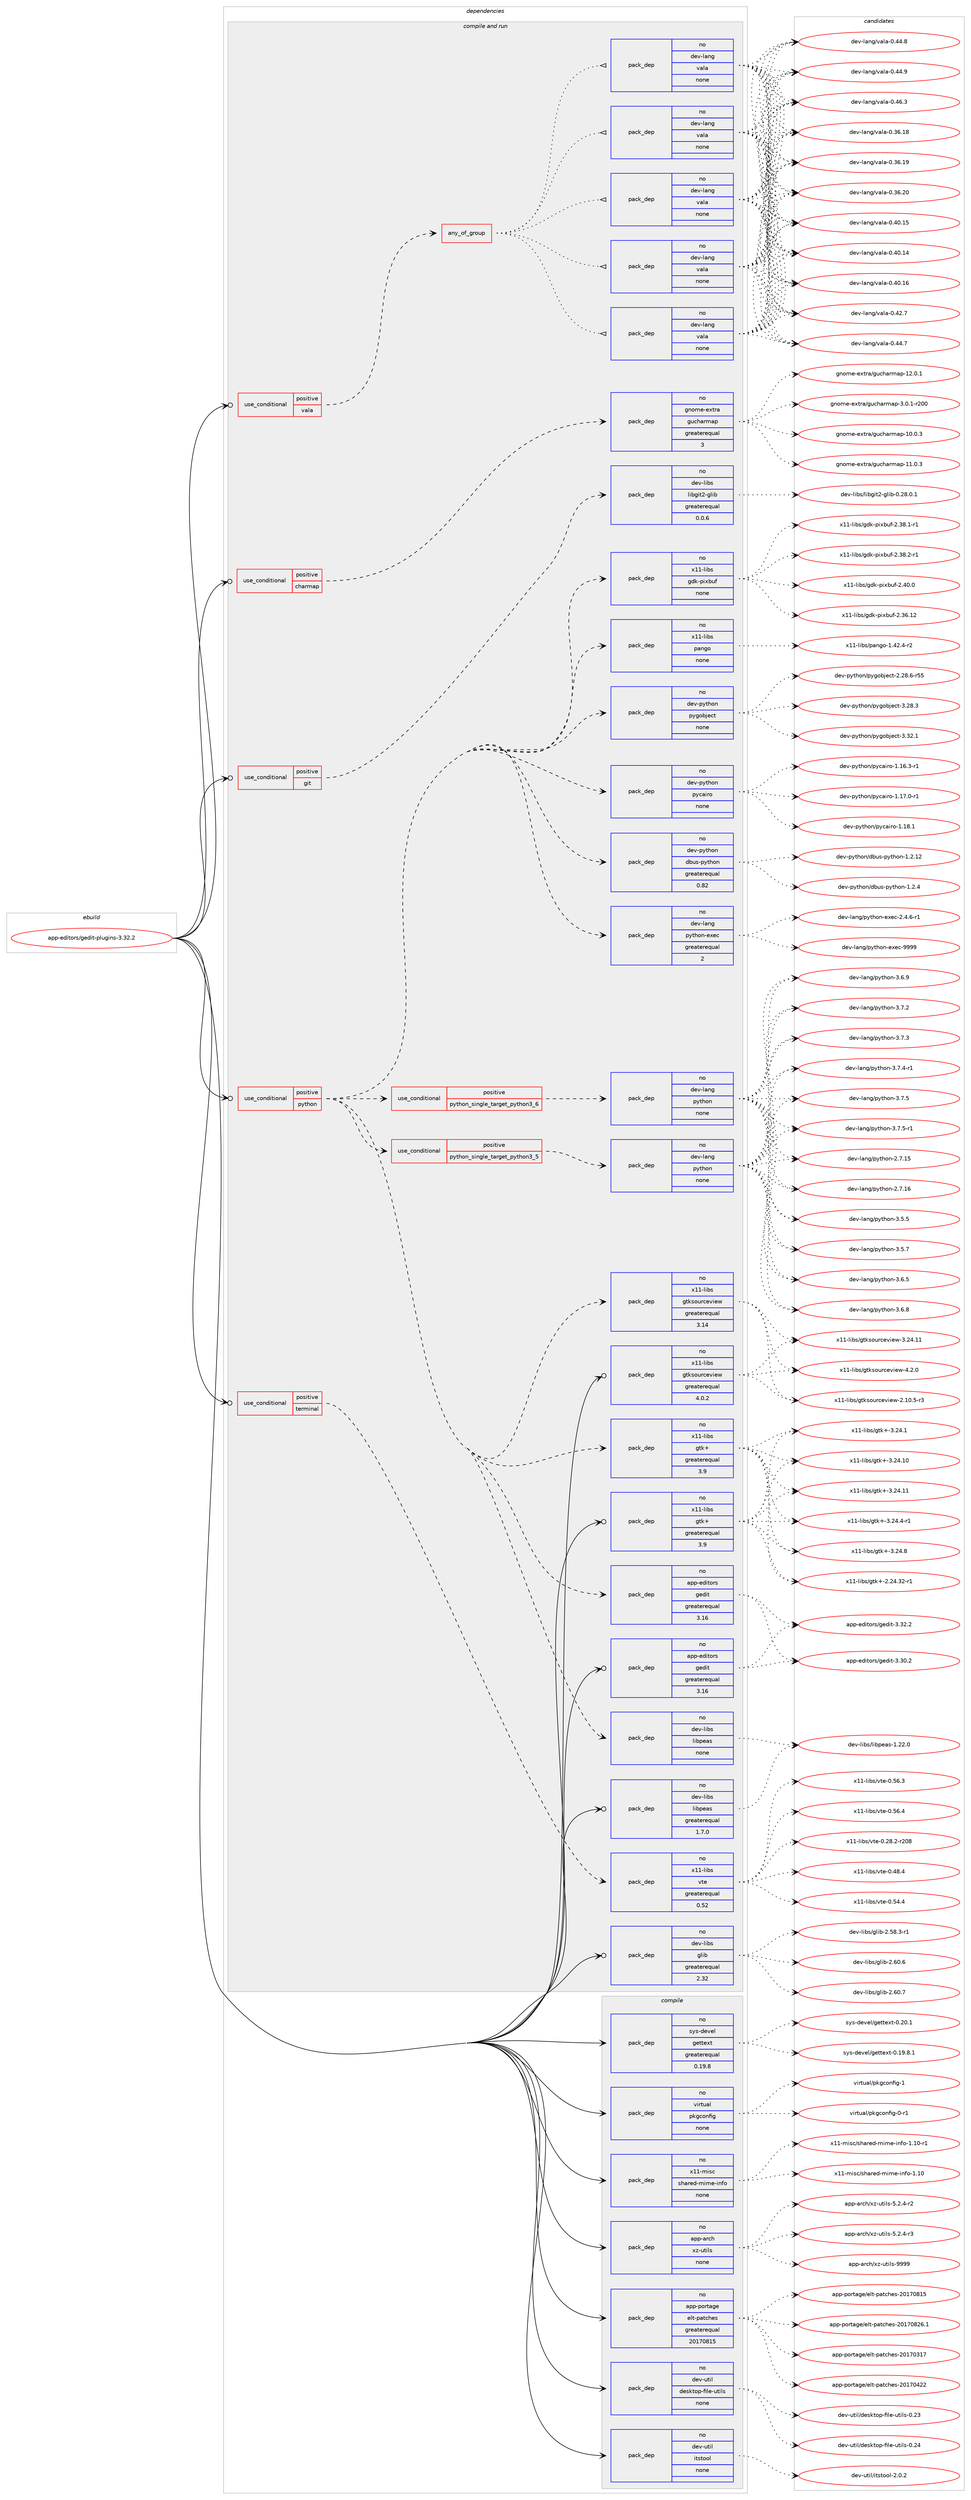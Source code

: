 digraph prolog {

# *************
# Graph options
# *************

newrank=true;
concentrate=true;
compound=true;
graph [rankdir=LR,fontname=Helvetica,fontsize=10,ranksep=1.5];#, ranksep=2.5, nodesep=0.2];
edge  [arrowhead=vee];
node  [fontname=Helvetica,fontsize=10];

# **********
# The ebuild
# **********

subgraph cluster_leftcol {
color=gray;
rank=same;
label=<<i>ebuild</i>>;
id [label="app-editors/gedit-plugins-3.32.2", color=red, width=4, href="../app-editors/gedit-plugins-3.32.2.svg"];
}

# ****************
# The dependencies
# ****************

subgraph cluster_midcol {
color=gray;
label=<<i>dependencies</i>>;
subgraph cluster_compile {
fillcolor="#eeeeee";
style=filled;
label=<<i>compile</i>>;
subgraph pack357527 {
dependency480887 [label=<<TABLE BORDER="0" CELLBORDER="1" CELLSPACING="0" CELLPADDING="4" WIDTH="220"><TR><TD ROWSPAN="6" CELLPADDING="30">pack_dep</TD></TR><TR><TD WIDTH="110">no</TD></TR><TR><TD>app-arch</TD></TR><TR><TD>xz-utils</TD></TR><TR><TD>none</TD></TR><TR><TD></TD></TR></TABLE>>, shape=none, color=blue];
}
id:e -> dependency480887:w [weight=20,style="solid",arrowhead="vee"];
subgraph pack357528 {
dependency480888 [label=<<TABLE BORDER="0" CELLBORDER="1" CELLSPACING="0" CELLPADDING="4" WIDTH="220"><TR><TD ROWSPAN="6" CELLPADDING="30">pack_dep</TD></TR><TR><TD WIDTH="110">no</TD></TR><TR><TD>app-portage</TD></TR><TR><TD>elt-patches</TD></TR><TR><TD>greaterequal</TD></TR><TR><TD>20170815</TD></TR></TABLE>>, shape=none, color=blue];
}
id:e -> dependency480888:w [weight=20,style="solid",arrowhead="vee"];
subgraph pack357529 {
dependency480889 [label=<<TABLE BORDER="0" CELLBORDER="1" CELLSPACING="0" CELLPADDING="4" WIDTH="220"><TR><TD ROWSPAN="6" CELLPADDING="30">pack_dep</TD></TR><TR><TD WIDTH="110">no</TD></TR><TR><TD>dev-util</TD></TR><TR><TD>desktop-file-utils</TD></TR><TR><TD>none</TD></TR><TR><TD></TD></TR></TABLE>>, shape=none, color=blue];
}
id:e -> dependency480889:w [weight=20,style="solid",arrowhead="vee"];
subgraph pack357530 {
dependency480890 [label=<<TABLE BORDER="0" CELLBORDER="1" CELLSPACING="0" CELLPADDING="4" WIDTH="220"><TR><TD ROWSPAN="6" CELLPADDING="30">pack_dep</TD></TR><TR><TD WIDTH="110">no</TD></TR><TR><TD>dev-util</TD></TR><TR><TD>itstool</TD></TR><TR><TD>none</TD></TR><TR><TD></TD></TR></TABLE>>, shape=none, color=blue];
}
id:e -> dependency480890:w [weight=20,style="solid",arrowhead="vee"];
subgraph pack357531 {
dependency480891 [label=<<TABLE BORDER="0" CELLBORDER="1" CELLSPACING="0" CELLPADDING="4" WIDTH="220"><TR><TD ROWSPAN="6" CELLPADDING="30">pack_dep</TD></TR><TR><TD WIDTH="110">no</TD></TR><TR><TD>sys-devel</TD></TR><TR><TD>gettext</TD></TR><TR><TD>greaterequal</TD></TR><TR><TD>0.19.8</TD></TR></TABLE>>, shape=none, color=blue];
}
id:e -> dependency480891:w [weight=20,style="solid",arrowhead="vee"];
subgraph pack357532 {
dependency480892 [label=<<TABLE BORDER="0" CELLBORDER="1" CELLSPACING="0" CELLPADDING="4" WIDTH="220"><TR><TD ROWSPAN="6" CELLPADDING="30">pack_dep</TD></TR><TR><TD WIDTH="110">no</TD></TR><TR><TD>virtual</TD></TR><TR><TD>pkgconfig</TD></TR><TR><TD>none</TD></TR><TR><TD></TD></TR></TABLE>>, shape=none, color=blue];
}
id:e -> dependency480892:w [weight=20,style="solid",arrowhead="vee"];
subgraph pack357533 {
dependency480893 [label=<<TABLE BORDER="0" CELLBORDER="1" CELLSPACING="0" CELLPADDING="4" WIDTH="220"><TR><TD ROWSPAN="6" CELLPADDING="30">pack_dep</TD></TR><TR><TD WIDTH="110">no</TD></TR><TR><TD>x11-misc</TD></TR><TR><TD>shared-mime-info</TD></TR><TR><TD>none</TD></TR><TR><TD></TD></TR></TABLE>>, shape=none, color=blue];
}
id:e -> dependency480893:w [weight=20,style="solid",arrowhead="vee"];
}
subgraph cluster_compileandrun {
fillcolor="#eeeeee";
style=filled;
label=<<i>compile and run</i>>;
subgraph cond114609 {
dependency480894 [label=<<TABLE BORDER="0" CELLBORDER="1" CELLSPACING="0" CELLPADDING="4"><TR><TD ROWSPAN="3" CELLPADDING="10">use_conditional</TD></TR><TR><TD>positive</TD></TR><TR><TD>charmap</TD></TR></TABLE>>, shape=none, color=red];
subgraph pack357534 {
dependency480895 [label=<<TABLE BORDER="0" CELLBORDER="1" CELLSPACING="0" CELLPADDING="4" WIDTH="220"><TR><TD ROWSPAN="6" CELLPADDING="30">pack_dep</TD></TR><TR><TD WIDTH="110">no</TD></TR><TR><TD>gnome-extra</TD></TR><TR><TD>gucharmap</TD></TR><TR><TD>greaterequal</TD></TR><TR><TD>3</TD></TR></TABLE>>, shape=none, color=blue];
}
dependency480894:e -> dependency480895:w [weight=20,style="dashed",arrowhead="vee"];
}
id:e -> dependency480894:w [weight=20,style="solid",arrowhead="odotvee"];
subgraph cond114610 {
dependency480896 [label=<<TABLE BORDER="0" CELLBORDER="1" CELLSPACING="0" CELLPADDING="4"><TR><TD ROWSPAN="3" CELLPADDING="10">use_conditional</TD></TR><TR><TD>positive</TD></TR><TR><TD>git</TD></TR></TABLE>>, shape=none, color=red];
subgraph pack357535 {
dependency480897 [label=<<TABLE BORDER="0" CELLBORDER="1" CELLSPACING="0" CELLPADDING="4" WIDTH="220"><TR><TD ROWSPAN="6" CELLPADDING="30">pack_dep</TD></TR><TR><TD WIDTH="110">no</TD></TR><TR><TD>dev-libs</TD></TR><TR><TD>libgit2-glib</TD></TR><TR><TD>greaterequal</TD></TR><TR><TD>0.0.6</TD></TR></TABLE>>, shape=none, color=blue];
}
dependency480896:e -> dependency480897:w [weight=20,style="dashed",arrowhead="vee"];
}
id:e -> dependency480896:w [weight=20,style="solid",arrowhead="odotvee"];
subgraph cond114611 {
dependency480898 [label=<<TABLE BORDER="0" CELLBORDER="1" CELLSPACING="0" CELLPADDING="4"><TR><TD ROWSPAN="3" CELLPADDING="10">use_conditional</TD></TR><TR><TD>positive</TD></TR><TR><TD>python</TD></TR></TABLE>>, shape=none, color=red];
subgraph cond114612 {
dependency480899 [label=<<TABLE BORDER="0" CELLBORDER="1" CELLSPACING="0" CELLPADDING="4"><TR><TD ROWSPAN="3" CELLPADDING="10">use_conditional</TD></TR><TR><TD>positive</TD></TR><TR><TD>python_single_target_python3_5</TD></TR></TABLE>>, shape=none, color=red];
subgraph pack357536 {
dependency480900 [label=<<TABLE BORDER="0" CELLBORDER="1" CELLSPACING="0" CELLPADDING="4" WIDTH="220"><TR><TD ROWSPAN="6" CELLPADDING="30">pack_dep</TD></TR><TR><TD WIDTH="110">no</TD></TR><TR><TD>dev-lang</TD></TR><TR><TD>python</TD></TR><TR><TD>none</TD></TR><TR><TD></TD></TR></TABLE>>, shape=none, color=blue];
}
dependency480899:e -> dependency480900:w [weight=20,style="dashed",arrowhead="vee"];
}
dependency480898:e -> dependency480899:w [weight=20,style="dashed",arrowhead="vee"];
subgraph cond114613 {
dependency480901 [label=<<TABLE BORDER="0" CELLBORDER="1" CELLSPACING="0" CELLPADDING="4"><TR><TD ROWSPAN="3" CELLPADDING="10">use_conditional</TD></TR><TR><TD>positive</TD></TR><TR><TD>python_single_target_python3_6</TD></TR></TABLE>>, shape=none, color=red];
subgraph pack357537 {
dependency480902 [label=<<TABLE BORDER="0" CELLBORDER="1" CELLSPACING="0" CELLPADDING="4" WIDTH="220"><TR><TD ROWSPAN="6" CELLPADDING="30">pack_dep</TD></TR><TR><TD WIDTH="110">no</TD></TR><TR><TD>dev-lang</TD></TR><TR><TD>python</TD></TR><TR><TD>none</TD></TR><TR><TD></TD></TR></TABLE>>, shape=none, color=blue];
}
dependency480901:e -> dependency480902:w [weight=20,style="dashed",arrowhead="vee"];
}
dependency480898:e -> dependency480901:w [weight=20,style="dashed",arrowhead="vee"];
subgraph pack357538 {
dependency480903 [label=<<TABLE BORDER="0" CELLBORDER="1" CELLSPACING="0" CELLPADDING="4" WIDTH="220"><TR><TD ROWSPAN="6" CELLPADDING="30">pack_dep</TD></TR><TR><TD WIDTH="110">no</TD></TR><TR><TD>dev-lang</TD></TR><TR><TD>python-exec</TD></TR><TR><TD>greaterequal</TD></TR><TR><TD>2</TD></TR></TABLE>>, shape=none, color=blue];
}
dependency480898:e -> dependency480903:w [weight=20,style="dashed",arrowhead="vee"];
subgraph pack357539 {
dependency480904 [label=<<TABLE BORDER="0" CELLBORDER="1" CELLSPACING="0" CELLPADDING="4" WIDTH="220"><TR><TD ROWSPAN="6" CELLPADDING="30">pack_dep</TD></TR><TR><TD WIDTH="110">no</TD></TR><TR><TD>app-editors</TD></TR><TR><TD>gedit</TD></TR><TR><TD>greaterequal</TD></TR><TR><TD>3.16</TD></TR></TABLE>>, shape=none, color=blue];
}
dependency480898:e -> dependency480904:w [weight=20,style="dashed",arrowhead="vee"];
subgraph pack357540 {
dependency480905 [label=<<TABLE BORDER="0" CELLBORDER="1" CELLSPACING="0" CELLPADDING="4" WIDTH="220"><TR><TD ROWSPAN="6" CELLPADDING="30">pack_dep</TD></TR><TR><TD WIDTH="110">no</TD></TR><TR><TD>dev-libs</TD></TR><TR><TD>libpeas</TD></TR><TR><TD>none</TD></TR><TR><TD></TD></TR></TABLE>>, shape=none, color=blue];
}
dependency480898:e -> dependency480905:w [weight=20,style="dashed",arrowhead="vee"];
subgraph pack357541 {
dependency480906 [label=<<TABLE BORDER="0" CELLBORDER="1" CELLSPACING="0" CELLPADDING="4" WIDTH="220"><TR><TD ROWSPAN="6" CELLPADDING="30">pack_dep</TD></TR><TR><TD WIDTH="110">no</TD></TR><TR><TD>dev-python</TD></TR><TR><TD>dbus-python</TD></TR><TR><TD>greaterequal</TD></TR><TR><TD>0.82</TD></TR></TABLE>>, shape=none, color=blue];
}
dependency480898:e -> dependency480906:w [weight=20,style="dashed",arrowhead="vee"];
subgraph pack357542 {
dependency480907 [label=<<TABLE BORDER="0" CELLBORDER="1" CELLSPACING="0" CELLPADDING="4" WIDTH="220"><TR><TD ROWSPAN="6" CELLPADDING="30">pack_dep</TD></TR><TR><TD WIDTH="110">no</TD></TR><TR><TD>dev-python</TD></TR><TR><TD>pycairo</TD></TR><TR><TD>none</TD></TR><TR><TD></TD></TR></TABLE>>, shape=none, color=blue];
}
dependency480898:e -> dependency480907:w [weight=20,style="dashed",arrowhead="vee"];
subgraph pack357543 {
dependency480908 [label=<<TABLE BORDER="0" CELLBORDER="1" CELLSPACING="0" CELLPADDING="4" WIDTH="220"><TR><TD ROWSPAN="6" CELLPADDING="30">pack_dep</TD></TR><TR><TD WIDTH="110">no</TD></TR><TR><TD>dev-python</TD></TR><TR><TD>pygobject</TD></TR><TR><TD>none</TD></TR><TR><TD></TD></TR></TABLE>>, shape=none, color=blue];
}
dependency480898:e -> dependency480908:w [weight=20,style="dashed",arrowhead="vee"];
subgraph pack357544 {
dependency480909 [label=<<TABLE BORDER="0" CELLBORDER="1" CELLSPACING="0" CELLPADDING="4" WIDTH="220"><TR><TD ROWSPAN="6" CELLPADDING="30">pack_dep</TD></TR><TR><TD WIDTH="110">no</TD></TR><TR><TD>x11-libs</TD></TR><TR><TD>gtk+</TD></TR><TR><TD>greaterequal</TD></TR><TR><TD>3.9</TD></TR></TABLE>>, shape=none, color=blue];
}
dependency480898:e -> dependency480909:w [weight=20,style="dashed",arrowhead="vee"];
subgraph pack357545 {
dependency480910 [label=<<TABLE BORDER="0" CELLBORDER="1" CELLSPACING="0" CELLPADDING="4" WIDTH="220"><TR><TD ROWSPAN="6" CELLPADDING="30">pack_dep</TD></TR><TR><TD WIDTH="110">no</TD></TR><TR><TD>x11-libs</TD></TR><TR><TD>gtksourceview</TD></TR><TR><TD>greaterequal</TD></TR><TR><TD>3.14</TD></TR></TABLE>>, shape=none, color=blue];
}
dependency480898:e -> dependency480910:w [weight=20,style="dashed",arrowhead="vee"];
subgraph pack357546 {
dependency480911 [label=<<TABLE BORDER="0" CELLBORDER="1" CELLSPACING="0" CELLPADDING="4" WIDTH="220"><TR><TD ROWSPAN="6" CELLPADDING="30">pack_dep</TD></TR><TR><TD WIDTH="110">no</TD></TR><TR><TD>x11-libs</TD></TR><TR><TD>pango</TD></TR><TR><TD>none</TD></TR><TR><TD></TD></TR></TABLE>>, shape=none, color=blue];
}
dependency480898:e -> dependency480911:w [weight=20,style="dashed",arrowhead="vee"];
subgraph pack357547 {
dependency480912 [label=<<TABLE BORDER="0" CELLBORDER="1" CELLSPACING="0" CELLPADDING="4" WIDTH="220"><TR><TD ROWSPAN="6" CELLPADDING="30">pack_dep</TD></TR><TR><TD WIDTH="110">no</TD></TR><TR><TD>x11-libs</TD></TR><TR><TD>gdk-pixbuf</TD></TR><TR><TD>none</TD></TR><TR><TD></TD></TR></TABLE>>, shape=none, color=blue];
}
dependency480898:e -> dependency480912:w [weight=20,style="dashed",arrowhead="vee"];
}
id:e -> dependency480898:w [weight=20,style="solid",arrowhead="odotvee"];
subgraph cond114614 {
dependency480913 [label=<<TABLE BORDER="0" CELLBORDER="1" CELLSPACING="0" CELLPADDING="4"><TR><TD ROWSPAN="3" CELLPADDING="10">use_conditional</TD></TR><TR><TD>positive</TD></TR><TR><TD>terminal</TD></TR></TABLE>>, shape=none, color=red];
subgraph pack357548 {
dependency480914 [label=<<TABLE BORDER="0" CELLBORDER="1" CELLSPACING="0" CELLPADDING="4" WIDTH="220"><TR><TD ROWSPAN="6" CELLPADDING="30">pack_dep</TD></TR><TR><TD WIDTH="110">no</TD></TR><TR><TD>x11-libs</TD></TR><TR><TD>vte</TD></TR><TR><TD>greaterequal</TD></TR><TR><TD>0.52</TD></TR></TABLE>>, shape=none, color=blue];
}
dependency480913:e -> dependency480914:w [weight=20,style="dashed",arrowhead="vee"];
}
id:e -> dependency480913:w [weight=20,style="solid",arrowhead="odotvee"];
subgraph cond114615 {
dependency480915 [label=<<TABLE BORDER="0" CELLBORDER="1" CELLSPACING="0" CELLPADDING="4"><TR><TD ROWSPAN="3" CELLPADDING="10">use_conditional</TD></TR><TR><TD>positive</TD></TR><TR><TD>vala</TD></TR></TABLE>>, shape=none, color=red];
subgraph any8445 {
dependency480916 [label=<<TABLE BORDER="0" CELLBORDER="1" CELLSPACING="0" CELLPADDING="4"><TR><TD CELLPADDING="10">any_of_group</TD></TR></TABLE>>, shape=none, color=red];subgraph pack357549 {
dependency480917 [label=<<TABLE BORDER="0" CELLBORDER="1" CELLSPACING="0" CELLPADDING="4" WIDTH="220"><TR><TD ROWSPAN="6" CELLPADDING="30">pack_dep</TD></TR><TR><TD WIDTH="110">no</TD></TR><TR><TD>dev-lang</TD></TR><TR><TD>vala</TD></TR><TR><TD>none</TD></TR><TR><TD></TD></TR></TABLE>>, shape=none, color=blue];
}
dependency480916:e -> dependency480917:w [weight=20,style="dotted",arrowhead="oinv"];
subgraph pack357550 {
dependency480918 [label=<<TABLE BORDER="0" CELLBORDER="1" CELLSPACING="0" CELLPADDING="4" WIDTH="220"><TR><TD ROWSPAN="6" CELLPADDING="30">pack_dep</TD></TR><TR><TD WIDTH="110">no</TD></TR><TR><TD>dev-lang</TD></TR><TR><TD>vala</TD></TR><TR><TD>none</TD></TR><TR><TD></TD></TR></TABLE>>, shape=none, color=blue];
}
dependency480916:e -> dependency480918:w [weight=20,style="dotted",arrowhead="oinv"];
subgraph pack357551 {
dependency480919 [label=<<TABLE BORDER="0" CELLBORDER="1" CELLSPACING="0" CELLPADDING="4" WIDTH="220"><TR><TD ROWSPAN="6" CELLPADDING="30">pack_dep</TD></TR><TR><TD WIDTH="110">no</TD></TR><TR><TD>dev-lang</TD></TR><TR><TD>vala</TD></TR><TR><TD>none</TD></TR><TR><TD></TD></TR></TABLE>>, shape=none, color=blue];
}
dependency480916:e -> dependency480919:w [weight=20,style="dotted",arrowhead="oinv"];
subgraph pack357552 {
dependency480920 [label=<<TABLE BORDER="0" CELLBORDER="1" CELLSPACING="0" CELLPADDING="4" WIDTH="220"><TR><TD ROWSPAN="6" CELLPADDING="30">pack_dep</TD></TR><TR><TD WIDTH="110">no</TD></TR><TR><TD>dev-lang</TD></TR><TR><TD>vala</TD></TR><TR><TD>none</TD></TR><TR><TD></TD></TR></TABLE>>, shape=none, color=blue];
}
dependency480916:e -> dependency480920:w [weight=20,style="dotted",arrowhead="oinv"];
subgraph pack357553 {
dependency480921 [label=<<TABLE BORDER="0" CELLBORDER="1" CELLSPACING="0" CELLPADDING="4" WIDTH="220"><TR><TD ROWSPAN="6" CELLPADDING="30">pack_dep</TD></TR><TR><TD WIDTH="110">no</TD></TR><TR><TD>dev-lang</TD></TR><TR><TD>vala</TD></TR><TR><TD>none</TD></TR><TR><TD></TD></TR></TABLE>>, shape=none, color=blue];
}
dependency480916:e -> dependency480921:w [weight=20,style="dotted",arrowhead="oinv"];
}
dependency480915:e -> dependency480916:w [weight=20,style="dashed",arrowhead="vee"];
}
id:e -> dependency480915:w [weight=20,style="solid",arrowhead="odotvee"];
subgraph pack357554 {
dependency480922 [label=<<TABLE BORDER="0" CELLBORDER="1" CELLSPACING="0" CELLPADDING="4" WIDTH="220"><TR><TD ROWSPAN="6" CELLPADDING="30">pack_dep</TD></TR><TR><TD WIDTH="110">no</TD></TR><TR><TD>app-editors</TD></TR><TR><TD>gedit</TD></TR><TR><TD>greaterequal</TD></TR><TR><TD>3.16</TD></TR></TABLE>>, shape=none, color=blue];
}
id:e -> dependency480922:w [weight=20,style="solid",arrowhead="odotvee"];
subgraph pack357555 {
dependency480923 [label=<<TABLE BORDER="0" CELLBORDER="1" CELLSPACING="0" CELLPADDING="4" WIDTH="220"><TR><TD ROWSPAN="6" CELLPADDING="30">pack_dep</TD></TR><TR><TD WIDTH="110">no</TD></TR><TR><TD>dev-libs</TD></TR><TR><TD>glib</TD></TR><TR><TD>greaterequal</TD></TR><TR><TD>2.32</TD></TR></TABLE>>, shape=none, color=blue];
}
id:e -> dependency480923:w [weight=20,style="solid",arrowhead="odotvee"];
subgraph pack357556 {
dependency480924 [label=<<TABLE BORDER="0" CELLBORDER="1" CELLSPACING="0" CELLPADDING="4" WIDTH="220"><TR><TD ROWSPAN="6" CELLPADDING="30">pack_dep</TD></TR><TR><TD WIDTH="110">no</TD></TR><TR><TD>dev-libs</TD></TR><TR><TD>libpeas</TD></TR><TR><TD>greaterequal</TD></TR><TR><TD>1.7.0</TD></TR></TABLE>>, shape=none, color=blue];
}
id:e -> dependency480924:w [weight=20,style="solid",arrowhead="odotvee"];
subgraph pack357557 {
dependency480925 [label=<<TABLE BORDER="0" CELLBORDER="1" CELLSPACING="0" CELLPADDING="4" WIDTH="220"><TR><TD ROWSPAN="6" CELLPADDING="30">pack_dep</TD></TR><TR><TD WIDTH="110">no</TD></TR><TR><TD>x11-libs</TD></TR><TR><TD>gtk+</TD></TR><TR><TD>greaterequal</TD></TR><TR><TD>3.9</TD></TR></TABLE>>, shape=none, color=blue];
}
id:e -> dependency480925:w [weight=20,style="solid",arrowhead="odotvee"];
subgraph pack357558 {
dependency480926 [label=<<TABLE BORDER="0" CELLBORDER="1" CELLSPACING="0" CELLPADDING="4" WIDTH="220"><TR><TD ROWSPAN="6" CELLPADDING="30">pack_dep</TD></TR><TR><TD WIDTH="110">no</TD></TR><TR><TD>x11-libs</TD></TR><TR><TD>gtksourceview</TD></TR><TR><TD>greaterequal</TD></TR><TR><TD>4.0.2</TD></TR></TABLE>>, shape=none, color=blue];
}
id:e -> dependency480926:w [weight=20,style="solid",arrowhead="odotvee"];
}
subgraph cluster_run {
fillcolor="#eeeeee";
style=filled;
label=<<i>run</i>>;
}
}

# **************
# The candidates
# **************

subgraph cluster_choices {
rank=same;
color=gray;
label=<<i>candidates</i>>;

subgraph choice357527 {
color=black;
nodesep=1;
choice9711211245971149910447120122451171161051081154553465046524511450 [label="app-arch/xz-utils-5.2.4-r2", color=red, width=4,href="../app-arch/xz-utils-5.2.4-r2.svg"];
choice9711211245971149910447120122451171161051081154553465046524511451 [label="app-arch/xz-utils-5.2.4-r3", color=red, width=4,href="../app-arch/xz-utils-5.2.4-r3.svg"];
choice9711211245971149910447120122451171161051081154557575757 [label="app-arch/xz-utils-9999", color=red, width=4,href="../app-arch/xz-utils-9999.svg"];
dependency480887:e -> choice9711211245971149910447120122451171161051081154553465046524511450:w [style=dotted,weight="100"];
dependency480887:e -> choice9711211245971149910447120122451171161051081154553465046524511451:w [style=dotted,weight="100"];
dependency480887:e -> choice9711211245971149910447120122451171161051081154557575757:w [style=dotted,weight="100"];
}
subgraph choice357528 {
color=black;
nodesep=1;
choice97112112451121111141169710310147101108116451129711699104101115455048495548514955 [label="app-portage/elt-patches-20170317", color=red, width=4,href="../app-portage/elt-patches-20170317.svg"];
choice97112112451121111141169710310147101108116451129711699104101115455048495548525050 [label="app-portage/elt-patches-20170422", color=red, width=4,href="../app-portage/elt-patches-20170422.svg"];
choice97112112451121111141169710310147101108116451129711699104101115455048495548564953 [label="app-portage/elt-patches-20170815", color=red, width=4,href="../app-portage/elt-patches-20170815.svg"];
choice971121124511211111411697103101471011081164511297116991041011154550484955485650544649 [label="app-portage/elt-patches-20170826.1", color=red, width=4,href="../app-portage/elt-patches-20170826.1.svg"];
dependency480888:e -> choice97112112451121111141169710310147101108116451129711699104101115455048495548514955:w [style=dotted,weight="100"];
dependency480888:e -> choice97112112451121111141169710310147101108116451129711699104101115455048495548525050:w [style=dotted,weight="100"];
dependency480888:e -> choice97112112451121111141169710310147101108116451129711699104101115455048495548564953:w [style=dotted,weight="100"];
dependency480888:e -> choice971121124511211111411697103101471011081164511297116991041011154550484955485650544649:w [style=dotted,weight="100"];
}
subgraph choice357529 {
color=black;
nodesep=1;
choice100101118451171161051084710010111510711611111245102105108101451171161051081154548465051 [label="dev-util/desktop-file-utils-0.23", color=red, width=4,href="../dev-util/desktop-file-utils-0.23.svg"];
choice100101118451171161051084710010111510711611111245102105108101451171161051081154548465052 [label="dev-util/desktop-file-utils-0.24", color=red, width=4,href="../dev-util/desktop-file-utils-0.24.svg"];
dependency480889:e -> choice100101118451171161051084710010111510711611111245102105108101451171161051081154548465051:w [style=dotted,weight="100"];
dependency480889:e -> choice100101118451171161051084710010111510711611111245102105108101451171161051081154548465052:w [style=dotted,weight="100"];
}
subgraph choice357530 {
color=black;
nodesep=1;
choice1001011184511711610510847105116115116111111108455046484650 [label="dev-util/itstool-2.0.2", color=red, width=4,href="../dev-util/itstool-2.0.2.svg"];
dependency480890:e -> choice1001011184511711610510847105116115116111111108455046484650:w [style=dotted,weight="100"];
}
subgraph choice357531 {
color=black;
nodesep=1;
choice1151211154510010111810110847103101116116101120116454846495746564649 [label="sys-devel/gettext-0.19.8.1", color=red, width=4,href="../sys-devel/gettext-0.19.8.1.svg"];
choice115121115451001011181011084710310111611610112011645484650484649 [label="sys-devel/gettext-0.20.1", color=red, width=4,href="../sys-devel/gettext-0.20.1.svg"];
dependency480891:e -> choice1151211154510010111810110847103101116116101120116454846495746564649:w [style=dotted,weight="100"];
dependency480891:e -> choice115121115451001011181011084710310111611610112011645484650484649:w [style=dotted,weight="100"];
}
subgraph choice357532 {
color=black;
nodesep=1;
choice11810511411611797108471121071039911111010210510345484511449 [label="virtual/pkgconfig-0-r1", color=red, width=4,href="../virtual/pkgconfig-0-r1.svg"];
choice1181051141161179710847112107103991111101021051034549 [label="virtual/pkgconfig-1", color=red, width=4,href="../virtual/pkgconfig-1.svg"];
dependency480892:e -> choice11810511411611797108471121071039911111010210510345484511449:w [style=dotted,weight="100"];
dependency480892:e -> choice1181051141161179710847112107103991111101021051034549:w [style=dotted,weight="100"];
}
subgraph choice357533 {
color=black;
nodesep=1;
choice12049494510910511599471151049711410110045109105109101451051101021114549464948 [label="x11-misc/shared-mime-info-1.10", color=red, width=4,href="../x11-misc/shared-mime-info-1.10.svg"];
choice120494945109105115994711510497114101100451091051091014510511010211145494649484511449 [label="x11-misc/shared-mime-info-1.10-r1", color=red, width=4,href="../x11-misc/shared-mime-info-1.10-r1.svg"];
dependency480893:e -> choice12049494510910511599471151049711410110045109105109101451051101021114549464948:w [style=dotted,weight="100"];
dependency480893:e -> choice120494945109105115994711510497114101100451091051091014510511010211145494649484511449:w [style=dotted,weight="100"];
}
subgraph choice357534 {
color=black;
nodesep=1;
choice10311011110910145101120116114974710311799104971141099711245494846484651 [label="gnome-extra/gucharmap-10.0.3", color=red, width=4,href="../gnome-extra/gucharmap-10.0.3.svg"];
choice10311011110910145101120116114974710311799104971141099711245494946484651 [label="gnome-extra/gucharmap-11.0.3", color=red, width=4,href="../gnome-extra/gucharmap-11.0.3.svg"];
choice10311011110910145101120116114974710311799104971141099711245495046484649 [label="gnome-extra/gucharmap-12.0.1", color=red, width=4,href="../gnome-extra/gucharmap-12.0.1.svg"];
choice10311011110910145101120116114974710311799104971141099711245514648464945114504848 [label="gnome-extra/gucharmap-3.0.1-r200", color=red, width=4,href="../gnome-extra/gucharmap-3.0.1-r200.svg"];
dependency480895:e -> choice10311011110910145101120116114974710311799104971141099711245494846484651:w [style=dotted,weight="100"];
dependency480895:e -> choice10311011110910145101120116114974710311799104971141099711245494946484651:w [style=dotted,weight="100"];
dependency480895:e -> choice10311011110910145101120116114974710311799104971141099711245495046484649:w [style=dotted,weight="100"];
dependency480895:e -> choice10311011110910145101120116114974710311799104971141099711245514648464945114504848:w [style=dotted,weight="100"];
}
subgraph choice357535 {
color=black;
nodesep=1;
choice10010111845108105981154710810598103105116504510310810598454846505646484649 [label="dev-libs/libgit2-glib-0.28.0.1", color=red, width=4,href="../dev-libs/libgit2-glib-0.28.0.1.svg"];
dependency480897:e -> choice10010111845108105981154710810598103105116504510310810598454846505646484649:w [style=dotted,weight="100"];
}
subgraph choice357536 {
color=black;
nodesep=1;
choice10010111845108971101034711212111610411111045504655464953 [label="dev-lang/python-2.7.15", color=red, width=4,href="../dev-lang/python-2.7.15.svg"];
choice10010111845108971101034711212111610411111045504655464954 [label="dev-lang/python-2.7.16", color=red, width=4,href="../dev-lang/python-2.7.16.svg"];
choice100101118451089711010347112121116104111110455146534653 [label="dev-lang/python-3.5.5", color=red, width=4,href="../dev-lang/python-3.5.5.svg"];
choice100101118451089711010347112121116104111110455146534655 [label="dev-lang/python-3.5.7", color=red, width=4,href="../dev-lang/python-3.5.7.svg"];
choice100101118451089711010347112121116104111110455146544653 [label="dev-lang/python-3.6.5", color=red, width=4,href="../dev-lang/python-3.6.5.svg"];
choice100101118451089711010347112121116104111110455146544656 [label="dev-lang/python-3.6.8", color=red, width=4,href="../dev-lang/python-3.6.8.svg"];
choice100101118451089711010347112121116104111110455146544657 [label="dev-lang/python-3.6.9", color=red, width=4,href="../dev-lang/python-3.6.9.svg"];
choice100101118451089711010347112121116104111110455146554650 [label="dev-lang/python-3.7.2", color=red, width=4,href="../dev-lang/python-3.7.2.svg"];
choice100101118451089711010347112121116104111110455146554651 [label="dev-lang/python-3.7.3", color=red, width=4,href="../dev-lang/python-3.7.3.svg"];
choice1001011184510897110103471121211161041111104551465546524511449 [label="dev-lang/python-3.7.4-r1", color=red, width=4,href="../dev-lang/python-3.7.4-r1.svg"];
choice100101118451089711010347112121116104111110455146554653 [label="dev-lang/python-3.7.5", color=red, width=4,href="../dev-lang/python-3.7.5.svg"];
choice1001011184510897110103471121211161041111104551465546534511449 [label="dev-lang/python-3.7.5-r1", color=red, width=4,href="../dev-lang/python-3.7.5-r1.svg"];
dependency480900:e -> choice10010111845108971101034711212111610411111045504655464953:w [style=dotted,weight="100"];
dependency480900:e -> choice10010111845108971101034711212111610411111045504655464954:w [style=dotted,weight="100"];
dependency480900:e -> choice100101118451089711010347112121116104111110455146534653:w [style=dotted,weight="100"];
dependency480900:e -> choice100101118451089711010347112121116104111110455146534655:w [style=dotted,weight="100"];
dependency480900:e -> choice100101118451089711010347112121116104111110455146544653:w [style=dotted,weight="100"];
dependency480900:e -> choice100101118451089711010347112121116104111110455146544656:w [style=dotted,weight="100"];
dependency480900:e -> choice100101118451089711010347112121116104111110455146544657:w [style=dotted,weight="100"];
dependency480900:e -> choice100101118451089711010347112121116104111110455146554650:w [style=dotted,weight="100"];
dependency480900:e -> choice100101118451089711010347112121116104111110455146554651:w [style=dotted,weight="100"];
dependency480900:e -> choice1001011184510897110103471121211161041111104551465546524511449:w [style=dotted,weight="100"];
dependency480900:e -> choice100101118451089711010347112121116104111110455146554653:w [style=dotted,weight="100"];
dependency480900:e -> choice1001011184510897110103471121211161041111104551465546534511449:w [style=dotted,weight="100"];
}
subgraph choice357537 {
color=black;
nodesep=1;
choice10010111845108971101034711212111610411111045504655464953 [label="dev-lang/python-2.7.15", color=red, width=4,href="../dev-lang/python-2.7.15.svg"];
choice10010111845108971101034711212111610411111045504655464954 [label="dev-lang/python-2.7.16", color=red, width=4,href="../dev-lang/python-2.7.16.svg"];
choice100101118451089711010347112121116104111110455146534653 [label="dev-lang/python-3.5.5", color=red, width=4,href="../dev-lang/python-3.5.5.svg"];
choice100101118451089711010347112121116104111110455146534655 [label="dev-lang/python-3.5.7", color=red, width=4,href="../dev-lang/python-3.5.7.svg"];
choice100101118451089711010347112121116104111110455146544653 [label="dev-lang/python-3.6.5", color=red, width=4,href="../dev-lang/python-3.6.5.svg"];
choice100101118451089711010347112121116104111110455146544656 [label="dev-lang/python-3.6.8", color=red, width=4,href="../dev-lang/python-3.6.8.svg"];
choice100101118451089711010347112121116104111110455146544657 [label="dev-lang/python-3.6.9", color=red, width=4,href="../dev-lang/python-3.6.9.svg"];
choice100101118451089711010347112121116104111110455146554650 [label="dev-lang/python-3.7.2", color=red, width=4,href="../dev-lang/python-3.7.2.svg"];
choice100101118451089711010347112121116104111110455146554651 [label="dev-lang/python-3.7.3", color=red, width=4,href="../dev-lang/python-3.7.3.svg"];
choice1001011184510897110103471121211161041111104551465546524511449 [label="dev-lang/python-3.7.4-r1", color=red, width=4,href="../dev-lang/python-3.7.4-r1.svg"];
choice100101118451089711010347112121116104111110455146554653 [label="dev-lang/python-3.7.5", color=red, width=4,href="../dev-lang/python-3.7.5.svg"];
choice1001011184510897110103471121211161041111104551465546534511449 [label="dev-lang/python-3.7.5-r1", color=red, width=4,href="../dev-lang/python-3.7.5-r1.svg"];
dependency480902:e -> choice10010111845108971101034711212111610411111045504655464953:w [style=dotted,weight="100"];
dependency480902:e -> choice10010111845108971101034711212111610411111045504655464954:w [style=dotted,weight="100"];
dependency480902:e -> choice100101118451089711010347112121116104111110455146534653:w [style=dotted,weight="100"];
dependency480902:e -> choice100101118451089711010347112121116104111110455146534655:w [style=dotted,weight="100"];
dependency480902:e -> choice100101118451089711010347112121116104111110455146544653:w [style=dotted,weight="100"];
dependency480902:e -> choice100101118451089711010347112121116104111110455146544656:w [style=dotted,weight="100"];
dependency480902:e -> choice100101118451089711010347112121116104111110455146544657:w [style=dotted,weight="100"];
dependency480902:e -> choice100101118451089711010347112121116104111110455146554650:w [style=dotted,weight="100"];
dependency480902:e -> choice100101118451089711010347112121116104111110455146554651:w [style=dotted,weight="100"];
dependency480902:e -> choice1001011184510897110103471121211161041111104551465546524511449:w [style=dotted,weight="100"];
dependency480902:e -> choice100101118451089711010347112121116104111110455146554653:w [style=dotted,weight="100"];
dependency480902:e -> choice1001011184510897110103471121211161041111104551465546534511449:w [style=dotted,weight="100"];
}
subgraph choice357538 {
color=black;
nodesep=1;
choice10010111845108971101034711212111610411111045101120101994550465246544511449 [label="dev-lang/python-exec-2.4.6-r1", color=red, width=4,href="../dev-lang/python-exec-2.4.6-r1.svg"];
choice10010111845108971101034711212111610411111045101120101994557575757 [label="dev-lang/python-exec-9999", color=red, width=4,href="../dev-lang/python-exec-9999.svg"];
dependency480903:e -> choice10010111845108971101034711212111610411111045101120101994550465246544511449:w [style=dotted,weight="100"];
dependency480903:e -> choice10010111845108971101034711212111610411111045101120101994557575757:w [style=dotted,weight="100"];
}
subgraph choice357539 {
color=black;
nodesep=1;
choice97112112451011001051161111141154710310110010511645514651484650 [label="app-editors/gedit-3.30.2", color=red, width=4,href="../app-editors/gedit-3.30.2.svg"];
choice97112112451011001051161111141154710310110010511645514651504650 [label="app-editors/gedit-3.32.2", color=red, width=4,href="../app-editors/gedit-3.32.2.svg"];
dependency480904:e -> choice97112112451011001051161111141154710310110010511645514651484650:w [style=dotted,weight="100"];
dependency480904:e -> choice97112112451011001051161111141154710310110010511645514651504650:w [style=dotted,weight="100"];
}
subgraph choice357540 {
color=black;
nodesep=1;
choice100101118451081059811547108105981121019711545494650504648 [label="dev-libs/libpeas-1.22.0", color=red, width=4,href="../dev-libs/libpeas-1.22.0.svg"];
dependency480905:e -> choice100101118451081059811547108105981121019711545494650504648:w [style=dotted,weight="100"];
}
subgraph choice357541 {
color=black;
nodesep=1;
choice1001011184511212111610411111047100981171154511212111610411111045494650464950 [label="dev-python/dbus-python-1.2.12", color=red, width=4,href="../dev-python/dbus-python-1.2.12.svg"];
choice10010111845112121116104111110471009811711545112121116104111110454946504652 [label="dev-python/dbus-python-1.2.4", color=red, width=4,href="../dev-python/dbus-python-1.2.4.svg"];
dependency480906:e -> choice1001011184511212111610411111047100981171154511212111610411111045494650464950:w [style=dotted,weight="100"];
dependency480906:e -> choice10010111845112121116104111110471009811711545112121116104111110454946504652:w [style=dotted,weight="100"];
}
subgraph choice357542 {
color=black;
nodesep=1;
choice10010111845112121116104111110471121219997105114111454946495446514511449 [label="dev-python/pycairo-1.16.3-r1", color=red, width=4,href="../dev-python/pycairo-1.16.3-r1.svg"];
choice10010111845112121116104111110471121219997105114111454946495546484511449 [label="dev-python/pycairo-1.17.0-r1", color=red, width=4,href="../dev-python/pycairo-1.17.0-r1.svg"];
choice1001011184511212111610411111047112121999710511411145494649564649 [label="dev-python/pycairo-1.18.1", color=red, width=4,href="../dev-python/pycairo-1.18.1.svg"];
dependency480907:e -> choice10010111845112121116104111110471121219997105114111454946495446514511449:w [style=dotted,weight="100"];
dependency480907:e -> choice10010111845112121116104111110471121219997105114111454946495546484511449:w [style=dotted,weight="100"];
dependency480907:e -> choice1001011184511212111610411111047112121999710511411145494649564649:w [style=dotted,weight="100"];
}
subgraph choice357543 {
color=black;
nodesep=1;
choice1001011184511212111610411111047112121103111981061019911645504650564654451145353 [label="dev-python/pygobject-2.28.6-r55", color=red, width=4,href="../dev-python/pygobject-2.28.6-r55.svg"];
choice1001011184511212111610411111047112121103111981061019911645514650564651 [label="dev-python/pygobject-3.28.3", color=red, width=4,href="../dev-python/pygobject-3.28.3.svg"];
choice1001011184511212111610411111047112121103111981061019911645514651504649 [label="dev-python/pygobject-3.32.1", color=red, width=4,href="../dev-python/pygobject-3.32.1.svg"];
dependency480908:e -> choice1001011184511212111610411111047112121103111981061019911645504650564654451145353:w [style=dotted,weight="100"];
dependency480908:e -> choice1001011184511212111610411111047112121103111981061019911645514650564651:w [style=dotted,weight="100"];
dependency480908:e -> choice1001011184511212111610411111047112121103111981061019911645514651504649:w [style=dotted,weight="100"];
}
subgraph choice357544 {
color=black;
nodesep=1;
choice12049494510810598115471031161074345504650524651504511449 [label="x11-libs/gtk+-2.24.32-r1", color=red, width=4,href="../x11-libs/gtk+-2.24.32-r1.svg"];
choice12049494510810598115471031161074345514650524649 [label="x11-libs/gtk+-3.24.1", color=red, width=4,href="../x11-libs/gtk+-3.24.1.svg"];
choice1204949451081059811547103116107434551465052464948 [label="x11-libs/gtk+-3.24.10", color=red, width=4,href="../x11-libs/gtk+-3.24.10.svg"];
choice1204949451081059811547103116107434551465052464949 [label="x11-libs/gtk+-3.24.11", color=red, width=4,href="../x11-libs/gtk+-3.24.11.svg"];
choice120494945108105981154710311610743455146505246524511449 [label="x11-libs/gtk+-3.24.4-r1", color=red, width=4,href="../x11-libs/gtk+-3.24.4-r1.svg"];
choice12049494510810598115471031161074345514650524656 [label="x11-libs/gtk+-3.24.8", color=red, width=4,href="../x11-libs/gtk+-3.24.8.svg"];
dependency480909:e -> choice12049494510810598115471031161074345504650524651504511449:w [style=dotted,weight="100"];
dependency480909:e -> choice12049494510810598115471031161074345514650524649:w [style=dotted,weight="100"];
dependency480909:e -> choice1204949451081059811547103116107434551465052464948:w [style=dotted,weight="100"];
dependency480909:e -> choice1204949451081059811547103116107434551465052464949:w [style=dotted,weight="100"];
dependency480909:e -> choice120494945108105981154710311610743455146505246524511449:w [style=dotted,weight="100"];
dependency480909:e -> choice12049494510810598115471031161074345514650524656:w [style=dotted,weight="100"];
}
subgraph choice357545 {
color=black;
nodesep=1;
choice120494945108105981154710311610711511111711499101118105101119455046494846534511451 [label="x11-libs/gtksourceview-2.10.5-r3", color=red, width=4,href="../x11-libs/gtksourceview-2.10.5-r3.svg"];
choice1204949451081059811547103116107115111117114991011181051011194551465052464949 [label="x11-libs/gtksourceview-3.24.11", color=red, width=4,href="../x11-libs/gtksourceview-3.24.11.svg"];
choice120494945108105981154710311610711511111711499101118105101119455246504648 [label="x11-libs/gtksourceview-4.2.0", color=red, width=4,href="../x11-libs/gtksourceview-4.2.0.svg"];
dependency480910:e -> choice120494945108105981154710311610711511111711499101118105101119455046494846534511451:w [style=dotted,weight="100"];
dependency480910:e -> choice1204949451081059811547103116107115111117114991011181051011194551465052464949:w [style=dotted,weight="100"];
dependency480910:e -> choice120494945108105981154710311610711511111711499101118105101119455246504648:w [style=dotted,weight="100"];
}
subgraph choice357546 {
color=black;
nodesep=1;
choice120494945108105981154711297110103111454946525046524511450 [label="x11-libs/pango-1.42.4-r2", color=red, width=4,href="../x11-libs/pango-1.42.4-r2.svg"];
dependency480911:e -> choice120494945108105981154711297110103111454946525046524511450:w [style=dotted,weight="100"];
}
subgraph choice357547 {
color=black;
nodesep=1;
choice120494945108105981154710310010745112105120981171024550465154464950 [label="x11-libs/gdk-pixbuf-2.36.12", color=red, width=4,href="../x11-libs/gdk-pixbuf-2.36.12.svg"];
choice12049494510810598115471031001074511210512098117102455046515646494511449 [label="x11-libs/gdk-pixbuf-2.38.1-r1", color=red, width=4,href="../x11-libs/gdk-pixbuf-2.38.1-r1.svg"];
choice12049494510810598115471031001074511210512098117102455046515646504511449 [label="x11-libs/gdk-pixbuf-2.38.2-r1", color=red, width=4,href="../x11-libs/gdk-pixbuf-2.38.2-r1.svg"];
choice1204949451081059811547103100107451121051209811710245504652484648 [label="x11-libs/gdk-pixbuf-2.40.0", color=red, width=4,href="../x11-libs/gdk-pixbuf-2.40.0.svg"];
dependency480912:e -> choice120494945108105981154710310010745112105120981171024550465154464950:w [style=dotted,weight="100"];
dependency480912:e -> choice12049494510810598115471031001074511210512098117102455046515646494511449:w [style=dotted,weight="100"];
dependency480912:e -> choice12049494510810598115471031001074511210512098117102455046515646504511449:w [style=dotted,weight="100"];
dependency480912:e -> choice1204949451081059811547103100107451121051209811710245504652484648:w [style=dotted,weight="100"];
}
subgraph choice357548 {
color=black;
nodesep=1;
choice12049494510810598115471181161014548465056465045114504856 [label="x11-libs/vte-0.28.2-r208", color=red, width=4,href="../x11-libs/vte-0.28.2-r208.svg"];
choice120494945108105981154711811610145484652564652 [label="x11-libs/vte-0.48.4", color=red, width=4,href="../x11-libs/vte-0.48.4.svg"];
choice120494945108105981154711811610145484653524652 [label="x11-libs/vte-0.54.4", color=red, width=4,href="../x11-libs/vte-0.54.4.svg"];
choice120494945108105981154711811610145484653544651 [label="x11-libs/vte-0.56.3", color=red, width=4,href="../x11-libs/vte-0.56.3.svg"];
choice120494945108105981154711811610145484653544652 [label="x11-libs/vte-0.56.4", color=red, width=4,href="../x11-libs/vte-0.56.4.svg"];
dependency480914:e -> choice12049494510810598115471181161014548465056465045114504856:w [style=dotted,weight="100"];
dependency480914:e -> choice120494945108105981154711811610145484652564652:w [style=dotted,weight="100"];
dependency480914:e -> choice120494945108105981154711811610145484653524652:w [style=dotted,weight="100"];
dependency480914:e -> choice120494945108105981154711811610145484653544651:w [style=dotted,weight="100"];
dependency480914:e -> choice120494945108105981154711811610145484653544652:w [style=dotted,weight="100"];
}
subgraph choice357549 {
color=black;
nodesep=1;
choice10010111845108971101034711897108974548465154464956 [label="dev-lang/vala-0.36.18", color=red, width=4,href="../dev-lang/vala-0.36.18.svg"];
choice10010111845108971101034711897108974548465154464957 [label="dev-lang/vala-0.36.19", color=red, width=4,href="../dev-lang/vala-0.36.19.svg"];
choice10010111845108971101034711897108974548465154465048 [label="dev-lang/vala-0.36.20", color=red, width=4,href="../dev-lang/vala-0.36.20.svg"];
choice10010111845108971101034711897108974548465248464952 [label="dev-lang/vala-0.40.14", color=red, width=4,href="../dev-lang/vala-0.40.14.svg"];
choice10010111845108971101034711897108974548465248464953 [label="dev-lang/vala-0.40.15", color=red, width=4,href="../dev-lang/vala-0.40.15.svg"];
choice10010111845108971101034711897108974548465248464954 [label="dev-lang/vala-0.40.16", color=red, width=4,href="../dev-lang/vala-0.40.16.svg"];
choice100101118451089711010347118971089745484652504655 [label="dev-lang/vala-0.42.7", color=red, width=4,href="../dev-lang/vala-0.42.7.svg"];
choice100101118451089711010347118971089745484652524655 [label="dev-lang/vala-0.44.7", color=red, width=4,href="../dev-lang/vala-0.44.7.svg"];
choice100101118451089711010347118971089745484652524656 [label="dev-lang/vala-0.44.8", color=red, width=4,href="../dev-lang/vala-0.44.8.svg"];
choice100101118451089711010347118971089745484652524657 [label="dev-lang/vala-0.44.9", color=red, width=4,href="../dev-lang/vala-0.44.9.svg"];
choice100101118451089711010347118971089745484652544651 [label="dev-lang/vala-0.46.3", color=red, width=4,href="../dev-lang/vala-0.46.3.svg"];
dependency480917:e -> choice10010111845108971101034711897108974548465154464956:w [style=dotted,weight="100"];
dependency480917:e -> choice10010111845108971101034711897108974548465154464957:w [style=dotted,weight="100"];
dependency480917:e -> choice10010111845108971101034711897108974548465154465048:w [style=dotted,weight="100"];
dependency480917:e -> choice10010111845108971101034711897108974548465248464952:w [style=dotted,weight="100"];
dependency480917:e -> choice10010111845108971101034711897108974548465248464953:w [style=dotted,weight="100"];
dependency480917:e -> choice10010111845108971101034711897108974548465248464954:w [style=dotted,weight="100"];
dependency480917:e -> choice100101118451089711010347118971089745484652504655:w [style=dotted,weight="100"];
dependency480917:e -> choice100101118451089711010347118971089745484652524655:w [style=dotted,weight="100"];
dependency480917:e -> choice100101118451089711010347118971089745484652524656:w [style=dotted,weight="100"];
dependency480917:e -> choice100101118451089711010347118971089745484652524657:w [style=dotted,weight="100"];
dependency480917:e -> choice100101118451089711010347118971089745484652544651:w [style=dotted,weight="100"];
}
subgraph choice357550 {
color=black;
nodesep=1;
choice10010111845108971101034711897108974548465154464956 [label="dev-lang/vala-0.36.18", color=red, width=4,href="../dev-lang/vala-0.36.18.svg"];
choice10010111845108971101034711897108974548465154464957 [label="dev-lang/vala-0.36.19", color=red, width=4,href="../dev-lang/vala-0.36.19.svg"];
choice10010111845108971101034711897108974548465154465048 [label="dev-lang/vala-0.36.20", color=red, width=4,href="../dev-lang/vala-0.36.20.svg"];
choice10010111845108971101034711897108974548465248464952 [label="dev-lang/vala-0.40.14", color=red, width=4,href="../dev-lang/vala-0.40.14.svg"];
choice10010111845108971101034711897108974548465248464953 [label="dev-lang/vala-0.40.15", color=red, width=4,href="../dev-lang/vala-0.40.15.svg"];
choice10010111845108971101034711897108974548465248464954 [label="dev-lang/vala-0.40.16", color=red, width=4,href="../dev-lang/vala-0.40.16.svg"];
choice100101118451089711010347118971089745484652504655 [label="dev-lang/vala-0.42.7", color=red, width=4,href="../dev-lang/vala-0.42.7.svg"];
choice100101118451089711010347118971089745484652524655 [label="dev-lang/vala-0.44.7", color=red, width=4,href="../dev-lang/vala-0.44.7.svg"];
choice100101118451089711010347118971089745484652524656 [label="dev-lang/vala-0.44.8", color=red, width=4,href="../dev-lang/vala-0.44.8.svg"];
choice100101118451089711010347118971089745484652524657 [label="dev-lang/vala-0.44.9", color=red, width=4,href="../dev-lang/vala-0.44.9.svg"];
choice100101118451089711010347118971089745484652544651 [label="dev-lang/vala-0.46.3", color=red, width=4,href="../dev-lang/vala-0.46.3.svg"];
dependency480918:e -> choice10010111845108971101034711897108974548465154464956:w [style=dotted,weight="100"];
dependency480918:e -> choice10010111845108971101034711897108974548465154464957:w [style=dotted,weight="100"];
dependency480918:e -> choice10010111845108971101034711897108974548465154465048:w [style=dotted,weight="100"];
dependency480918:e -> choice10010111845108971101034711897108974548465248464952:w [style=dotted,weight="100"];
dependency480918:e -> choice10010111845108971101034711897108974548465248464953:w [style=dotted,weight="100"];
dependency480918:e -> choice10010111845108971101034711897108974548465248464954:w [style=dotted,weight="100"];
dependency480918:e -> choice100101118451089711010347118971089745484652504655:w [style=dotted,weight="100"];
dependency480918:e -> choice100101118451089711010347118971089745484652524655:w [style=dotted,weight="100"];
dependency480918:e -> choice100101118451089711010347118971089745484652524656:w [style=dotted,weight="100"];
dependency480918:e -> choice100101118451089711010347118971089745484652524657:w [style=dotted,weight="100"];
dependency480918:e -> choice100101118451089711010347118971089745484652544651:w [style=dotted,weight="100"];
}
subgraph choice357551 {
color=black;
nodesep=1;
choice10010111845108971101034711897108974548465154464956 [label="dev-lang/vala-0.36.18", color=red, width=4,href="../dev-lang/vala-0.36.18.svg"];
choice10010111845108971101034711897108974548465154464957 [label="dev-lang/vala-0.36.19", color=red, width=4,href="../dev-lang/vala-0.36.19.svg"];
choice10010111845108971101034711897108974548465154465048 [label="dev-lang/vala-0.36.20", color=red, width=4,href="../dev-lang/vala-0.36.20.svg"];
choice10010111845108971101034711897108974548465248464952 [label="dev-lang/vala-0.40.14", color=red, width=4,href="../dev-lang/vala-0.40.14.svg"];
choice10010111845108971101034711897108974548465248464953 [label="dev-lang/vala-0.40.15", color=red, width=4,href="../dev-lang/vala-0.40.15.svg"];
choice10010111845108971101034711897108974548465248464954 [label="dev-lang/vala-0.40.16", color=red, width=4,href="../dev-lang/vala-0.40.16.svg"];
choice100101118451089711010347118971089745484652504655 [label="dev-lang/vala-0.42.7", color=red, width=4,href="../dev-lang/vala-0.42.7.svg"];
choice100101118451089711010347118971089745484652524655 [label="dev-lang/vala-0.44.7", color=red, width=4,href="../dev-lang/vala-0.44.7.svg"];
choice100101118451089711010347118971089745484652524656 [label="dev-lang/vala-0.44.8", color=red, width=4,href="../dev-lang/vala-0.44.8.svg"];
choice100101118451089711010347118971089745484652524657 [label="dev-lang/vala-0.44.9", color=red, width=4,href="../dev-lang/vala-0.44.9.svg"];
choice100101118451089711010347118971089745484652544651 [label="dev-lang/vala-0.46.3", color=red, width=4,href="../dev-lang/vala-0.46.3.svg"];
dependency480919:e -> choice10010111845108971101034711897108974548465154464956:w [style=dotted,weight="100"];
dependency480919:e -> choice10010111845108971101034711897108974548465154464957:w [style=dotted,weight="100"];
dependency480919:e -> choice10010111845108971101034711897108974548465154465048:w [style=dotted,weight="100"];
dependency480919:e -> choice10010111845108971101034711897108974548465248464952:w [style=dotted,weight="100"];
dependency480919:e -> choice10010111845108971101034711897108974548465248464953:w [style=dotted,weight="100"];
dependency480919:e -> choice10010111845108971101034711897108974548465248464954:w [style=dotted,weight="100"];
dependency480919:e -> choice100101118451089711010347118971089745484652504655:w [style=dotted,weight="100"];
dependency480919:e -> choice100101118451089711010347118971089745484652524655:w [style=dotted,weight="100"];
dependency480919:e -> choice100101118451089711010347118971089745484652524656:w [style=dotted,weight="100"];
dependency480919:e -> choice100101118451089711010347118971089745484652524657:w [style=dotted,weight="100"];
dependency480919:e -> choice100101118451089711010347118971089745484652544651:w [style=dotted,weight="100"];
}
subgraph choice357552 {
color=black;
nodesep=1;
choice10010111845108971101034711897108974548465154464956 [label="dev-lang/vala-0.36.18", color=red, width=4,href="../dev-lang/vala-0.36.18.svg"];
choice10010111845108971101034711897108974548465154464957 [label="dev-lang/vala-0.36.19", color=red, width=4,href="../dev-lang/vala-0.36.19.svg"];
choice10010111845108971101034711897108974548465154465048 [label="dev-lang/vala-0.36.20", color=red, width=4,href="../dev-lang/vala-0.36.20.svg"];
choice10010111845108971101034711897108974548465248464952 [label="dev-lang/vala-0.40.14", color=red, width=4,href="../dev-lang/vala-0.40.14.svg"];
choice10010111845108971101034711897108974548465248464953 [label="dev-lang/vala-0.40.15", color=red, width=4,href="../dev-lang/vala-0.40.15.svg"];
choice10010111845108971101034711897108974548465248464954 [label="dev-lang/vala-0.40.16", color=red, width=4,href="../dev-lang/vala-0.40.16.svg"];
choice100101118451089711010347118971089745484652504655 [label="dev-lang/vala-0.42.7", color=red, width=4,href="../dev-lang/vala-0.42.7.svg"];
choice100101118451089711010347118971089745484652524655 [label="dev-lang/vala-0.44.7", color=red, width=4,href="../dev-lang/vala-0.44.7.svg"];
choice100101118451089711010347118971089745484652524656 [label="dev-lang/vala-0.44.8", color=red, width=4,href="../dev-lang/vala-0.44.8.svg"];
choice100101118451089711010347118971089745484652524657 [label="dev-lang/vala-0.44.9", color=red, width=4,href="../dev-lang/vala-0.44.9.svg"];
choice100101118451089711010347118971089745484652544651 [label="dev-lang/vala-0.46.3", color=red, width=4,href="../dev-lang/vala-0.46.3.svg"];
dependency480920:e -> choice10010111845108971101034711897108974548465154464956:w [style=dotted,weight="100"];
dependency480920:e -> choice10010111845108971101034711897108974548465154464957:w [style=dotted,weight="100"];
dependency480920:e -> choice10010111845108971101034711897108974548465154465048:w [style=dotted,weight="100"];
dependency480920:e -> choice10010111845108971101034711897108974548465248464952:w [style=dotted,weight="100"];
dependency480920:e -> choice10010111845108971101034711897108974548465248464953:w [style=dotted,weight="100"];
dependency480920:e -> choice10010111845108971101034711897108974548465248464954:w [style=dotted,weight="100"];
dependency480920:e -> choice100101118451089711010347118971089745484652504655:w [style=dotted,weight="100"];
dependency480920:e -> choice100101118451089711010347118971089745484652524655:w [style=dotted,weight="100"];
dependency480920:e -> choice100101118451089711010347118971089745484652524656:w [style=dotted,weight="100"];
dependency480920:e -> choice100101118451089711010347118971089745484652524657:w [style=dotted,weight="100"];
dependency480920:e -> choice100101118451089711010347118971089745484652544651:w [style=dotted,weight="100"];
}
subgraph choice357553 {
color=black;
nodesep=1;
choice10010111845108971101034711897108974548465154464956 [label="dev-lang/vala-0.36.18", color=red, width=4,href="../dev-lang/vala-0.36.18.svg"];
choice10010111845108971101034711897108974548465154464957 [label="dev-lang/vala-0.36.19", color=red, width=4,href="../dev-lang/vala-0.36.19.svg"];
choice10010111845108971101034711897108974548465154465048 [label="dev-lang/vala-0.36.20", color=red, width=4,href="../dev-lang/vala-0.36.20.svg"];
choice10010111845108971101034711897108974548465248464952 [label="dev-lang/vala-0.40.14", color=red, width=4,href="../dev-lang/vala-0.40.14.svg"];
choice10010111845108971101034711897108974548465248464953 [label="dev-lang/vala-0.40.15", color=red, width=4,href="../dev-lang/vala-0.40.15.svg"];
choice10010111845108971101034711897108974548465248464954 [label="dev-lang/vala-0.40.16", color=red, width=4,href="../dev-lang/vala-0.40.16.svg"];
choice100101118451089711010347118971089745484652504655 [label="dev-lang/vala-0.42.7", color=red, width=4,href="../dev-lang/vala-0.42.7.svg"];
choice100101118451089711010347118971089745484652524655 [label="dev-lang/vala-0.44.7", color=red, width=4,href="../dev-lang/vala-0.44.7.svg"];
choice100101118451089711010347118971089745484652524656 [label="dev-lang/vala-0.44.8", color=red, width=4,href="../dev-lang/vala-0.44.8.svg"];
choice100101118451089711010347118971089745484652524657 [label="dev-lang/vala-0.44.9", color=red, width=4,href="../dev-lang/vala-0.44.9.svg"];
choice100101118451089711010347118971089745484652544651 [label="dev-lang/vala-0.46.3", color=red, width=4,href="../dev-lang/vala-0.46.3.svg"];
dependency480921:e -> choice10010111845108971101034711897108974548465154464956:w [style=dotted,weight="100"];
dependency480921:e -> choice10010111845108971101034711897108974548465154464957:w [style=dotted,weight="100"];
dependency480921:e -> choice10010111845108971101034711897108974548465154465048:w [style=dotted,weight="100"];
dependency480921:e -> choice10010111845108971101034711897108974548465248464952:w [style=dotted,weight="100"];
dependency480921:e -> choice10010111845108971101034711897108974548465248464953:w [style=dotted,weight="100"];
dependency480921:e -> choice10010111845108971101034711897108974548465248464954:w [style=dotted,weight="100"];
dependency480921:e -> choice100101118451089711010347118971089745484652504655:w [style=dotted,weight="100"];
dependency480921:e -> choice100101118451089711010347118971089745484652524655:w [style=dotted,weight="100"];
dependency480921:e -> choice100101118451089711010347118971089745484652524656:w [style=dotted,weight="100"];
dependency480921:e -> choice100101118451089711010347118971089745484652524657:w [style=dotted,weight="100"];
dependency480921:e -> choice100101118451089711010347118971089745484652544651:w [style=dotted,weight="100"];
}
subgraph choice357554 {
color=black;
nodesep=1;
choice97112112451011001051161111141154710310110010511645514651484650 [label="app-editors/gedit-3.30.2", color=red, width=4,href="../app-editors/gedit-3.30.2.svg"];
choice97112112451011001051161111141154710310110010511645514651504650 [label="app-editors/gedit-3.32.2", color=red, width=4,href="../app-editors/gedit-3.32.2.svg"];
dependency480922:e -> choice97112112451011001051161111141154710310110010511645514651484650:w [style=dotted,weight="100"];
dependency480922:e -> choice97112112451011001051161111141154710310110010511645514651504650:w [style=dotted,weight="100"];
}
subgraph choice357555 {
color=black;
nodesep=1;
choice10010111845108105981154710310810598455046535646514511449 [label="dev-libs/glib-2.58.3-r1", color=red, width=4,href="../dev-libs/glib-2.58.3-r1.svg"];
choice1001011184510810598115471031081059845504654484654 [label="dev-libs/glib-2.60.6", color=red, width=4,href="../dev-libs/glib-2.60.6.svg"];
choice1001011184510810598115471031081059845504654484655 [label="dev-libs/glib-2.60.7", color=red, width=4,href="../dev-libs/glib-2.60.7.svg"];
dependency480923:e -> choice10010111845108105981154710310810598455046535646514511449:w [style=dotted,weight="100"];
dependency480923:e -> choice1001011184510810598115471031081059845504654484654:w [style=dotted,weight="100"];
dependency480923:e -> choice1001011184510810598115471031081059845504654484655:w [style=dotted,weight="100"];
}
subgraph choice357556 {
color=black;
nodesep=1;
choice100101118451081059811547108105981121019711545494650504648 [label="dev-libs/libpeas-1.22.0", color=red, width=4,href="../dev-libs/libpeas-1.22.0.svg"];
dependency480924:e -> choice100101118451081059811547108105981121019711545494650504648:w [style=dotted,weight="100"];
}
subgraph choice357557 {
color=black;
nodesep=1;
choice12049494510810598115471031161074345504650524651504511449 [label="x11-libs/gtk+-2.24.32-r1", color=red, width=4,href="../x11-libs/gtk+-2.24.32-r1.svg"];
choice12049494510810598115471031161074345514650524649 [label="x11-libs/gtk+-3.24.1", color=red, width=4,href="../x11-libs/gtk+-3.24.1.svg"];
choice1204949451081059811547103116107434551465052464948 [label="x11-libs/gtk+-3.24.10", color=red, width=4,href="../x11-libs/gtk+-3.24.10.svg"];
choice1204949451081059811547103116107434551465052464949 [label="x11-libs/gtk+-3.24.11", color=red, width=4,href="../x11-libs/gtk+-3.24.11.svg"];
choice120494945108105981154710311610743455146505246524511449 [label="x11-libs/gtk+-3.24.4-r1", color=red, width=4,href="../x11-libs/gtk+-3.24.4-r1.svg"];
choice12049494510810598115471031161074345514650524656 [label="x11-libs/gtk+-3.24.8", color=red, width=4,href="../x11-libs/gtk+-3.24.8.svg"];
dependency480925:e -> choice12049494510810598115471031161074345504650524651504511449:w [style=dotted,weight="100"];
dependency480925:e -> choice12049494510810598115471031161074345514650524649:w [style=dotted,weight="100"];
dependency480925:e -> choice1204949451081059811547103116107434551465052464948:w [style=dotted,weight="100"];
dependency480925:e -> choice1204949451081059811547103116107434551465052464949:w [style=dotted,weight="100"];
dependency480925:e -> choice120494945108105981154710311610743455146505246524511449:w [style=dotted,weight="100"];
dependency480925:e -> choice12049494510810598115471031161074345514650524656:w [style=dotted,weight="100"];
}
subgraph choice357558 {
color=black;
nodesep=1;
choice120494945108105981154710311610711511111711499101118105101119455046494846534511451 [label="x11-libs/gtksourceview-2.10.5-r3", color=red, width=4,href="../x11-libs/gtksourceview-2.10.5-r3.svg"];
choice1204949451081059811547103116107115111117114991011181051011194551465052464949 [label="x11-libs/gtksourceview-3.24.11", color=red, width=4,href="../x11-libs/gtksourceview-3.24.11.svg"];
choice120494945108105981154710311610711511111711499101118105101119455246504648 [label="x11-libs/gtksourceview-4.2.0", color=red, width=4,href="../x11-libs/gtksourceview-4.2.0.svg"];
dependency480926:e -> choice120494945108105981154710311610711511111711499101118105101119455046494846534511451:w [style=dotted,weight="100"];
dependency480926:e -> choice1204949451081059811547103116107115111117114991011181051011194551465052464949:w [style=dotted,weight="100"];
dependency480926:e -> choice120494945108105981154710311610711511111711499101118105101119455246504648:w [style=dotted,weight="100"];
}
}

}
